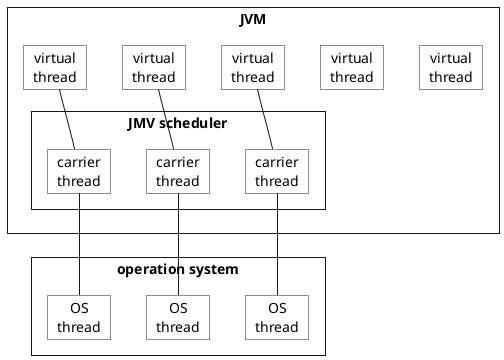 @startuml

skinparam {
    defaultTextAlignment center
    roundCorner 0
    CardBackgroundColor transparent
    RectangleBackgroundColor transparent
    RectangleFontName Source Sans Pro
}

rectangle JVM {
  card "virtual\nthread" as VirtualThread1
  card "virtual\nthread" as VirtualThread2
  card "virtual\nthread" as VirtualThread3
  card "virtual\nthread" as VirtualThread4
  card "virtual\nthread" as VirtualThread5

  VirtualThread1 -right[hidden]- VirtualThread2
  VirtualThread2 -right[hidden]- VirtualThread3
  VirtualThread3 -right[hidden]- VirtualThread4
  VirtualThread4 -right[hidden]- VirtualThread5

  rectangle "JMV scheduler" {
    card "сarrier\nthread" as CarrierThread1
    card "сarrier\nthread" as CarrierThread2
    card "сarrier\nthread" as CarrierThread3
  }
}

rectangle "operation system" {
  card "OS\nthread" as OsThread1
  card "OS\nthread" as OsThread2
  card "OS\nthread" as OsThread3
}

OsThread1 -up- CarrierThread1
OsThread2 -up- CarrierThread2
OsThread3 -up- CarrierThread3

CarrierThread1 -up- VirtualThread1
CarrierThread2 -up- VirtualThread2
CarrierThread3 -up- VirtualThread3

@enduml
